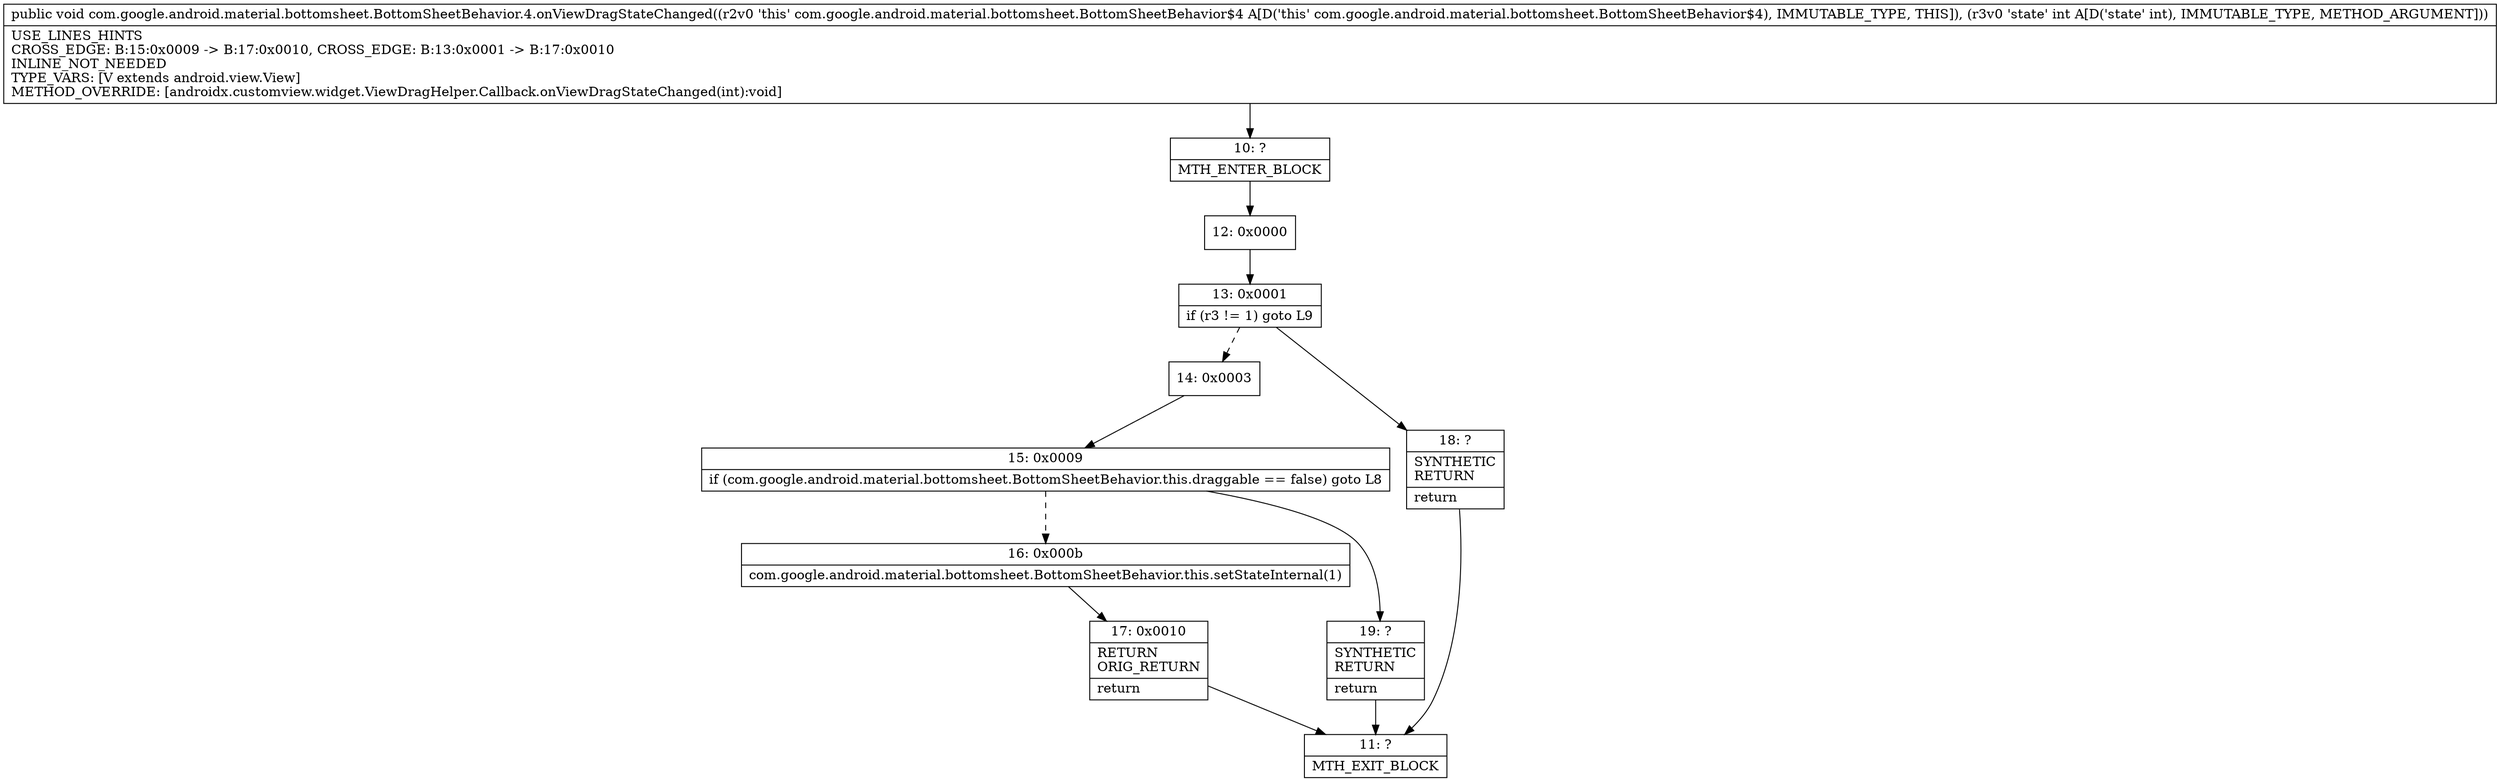 digraph "CFG forcom.google.android.material.bottomsheet.BottomSheetBehavior.4.onViewDragStateChanged(I)V" {
Node_10 [shape=record,label="{10\:\ ?|MTH_ENTER_BLOCK\l}"];
Node_12 [shape=record,label="{12\:\ 0x0000}"];
Node_13 [shape=record,label="{13\:\ 0x0001|if (r3 != 1) goto L9\l}"];
Node_14 [shape=record,label="{14\:\ 0x0003}"];
Node_15 [shape=record,label="{15\:\ 0x0009|if (com.google.android.material.bottomsheet.BottomSheetBehavior.this.draggable == false) goto L8\l}"];
Node_16 [shape=record,label="{16\:\ 0x000b|com.google.android.material.bottomsheet.BottomSheetBehavior.this.setStateInternal(1)\l}"];
Node_17 [shape=record,label="{17\:\ 0x0010|RETURN\lORIG_RETURN\l|return\l}"];
Node_11 [shape=record,label="{11\:\ ?|MTH_EXIT_BLOCK\l}"];
Node_19 [shape=record,label="{19\:\ ?|SYNTHETIC\lRETURN\l|return\l}"];
Node_18 [shape=record,label="{18\:\ ?|SYNTHETIC\lRETURN\l|return\l}"];
MethodNode[shape=record,label="{public void com.google.android.material.bottomsheet.BottomSheetBehavior.4.onViewDragStateChanged((r2v0 'this' com.google.android.material.bottomsheet.BottomSheetBehavior$4 A[D('this' com.google.android.material.bottomsheet.BottomSheetBehavior$4), IMMUTABLE_TYPE, THIS]), (r3v0 'state' int A[D('state' int), IMMUTABLE_TYPE, METHOD_ARGUMENT]))  | USE_LINES_HINTS\lCROSS_EDGE: B:15:0x0009 \-\> B:17:0x0010, CROSS_EDGE: B:13:0x0001 \-\> B:17:0x0010\lINLINE_NOT_NEEDED\lTYPE_VARS: [V extends android.view.View]\lMETHOD_OVERRIDE: [androidx.customview.widget.ViewDragHelper.Callback.onViewDragStateChanged(int):void]\l}"];
MethodNode -> Node_10;Node_10 -> Node_12;
Node_12 -> Node_13;
Node_13 -> Node_14[style=dashed];
Node_13 -> Node_18;
Node_14 -> Node_15;
Node_15 -> Node_16[style=dashed];
Node_15 -> Node_19;
Node_16 -> Node_17;
Node_17 -> Node_11;
Node_19 -> Node_11;
Node_18 -> Node_11;
}

